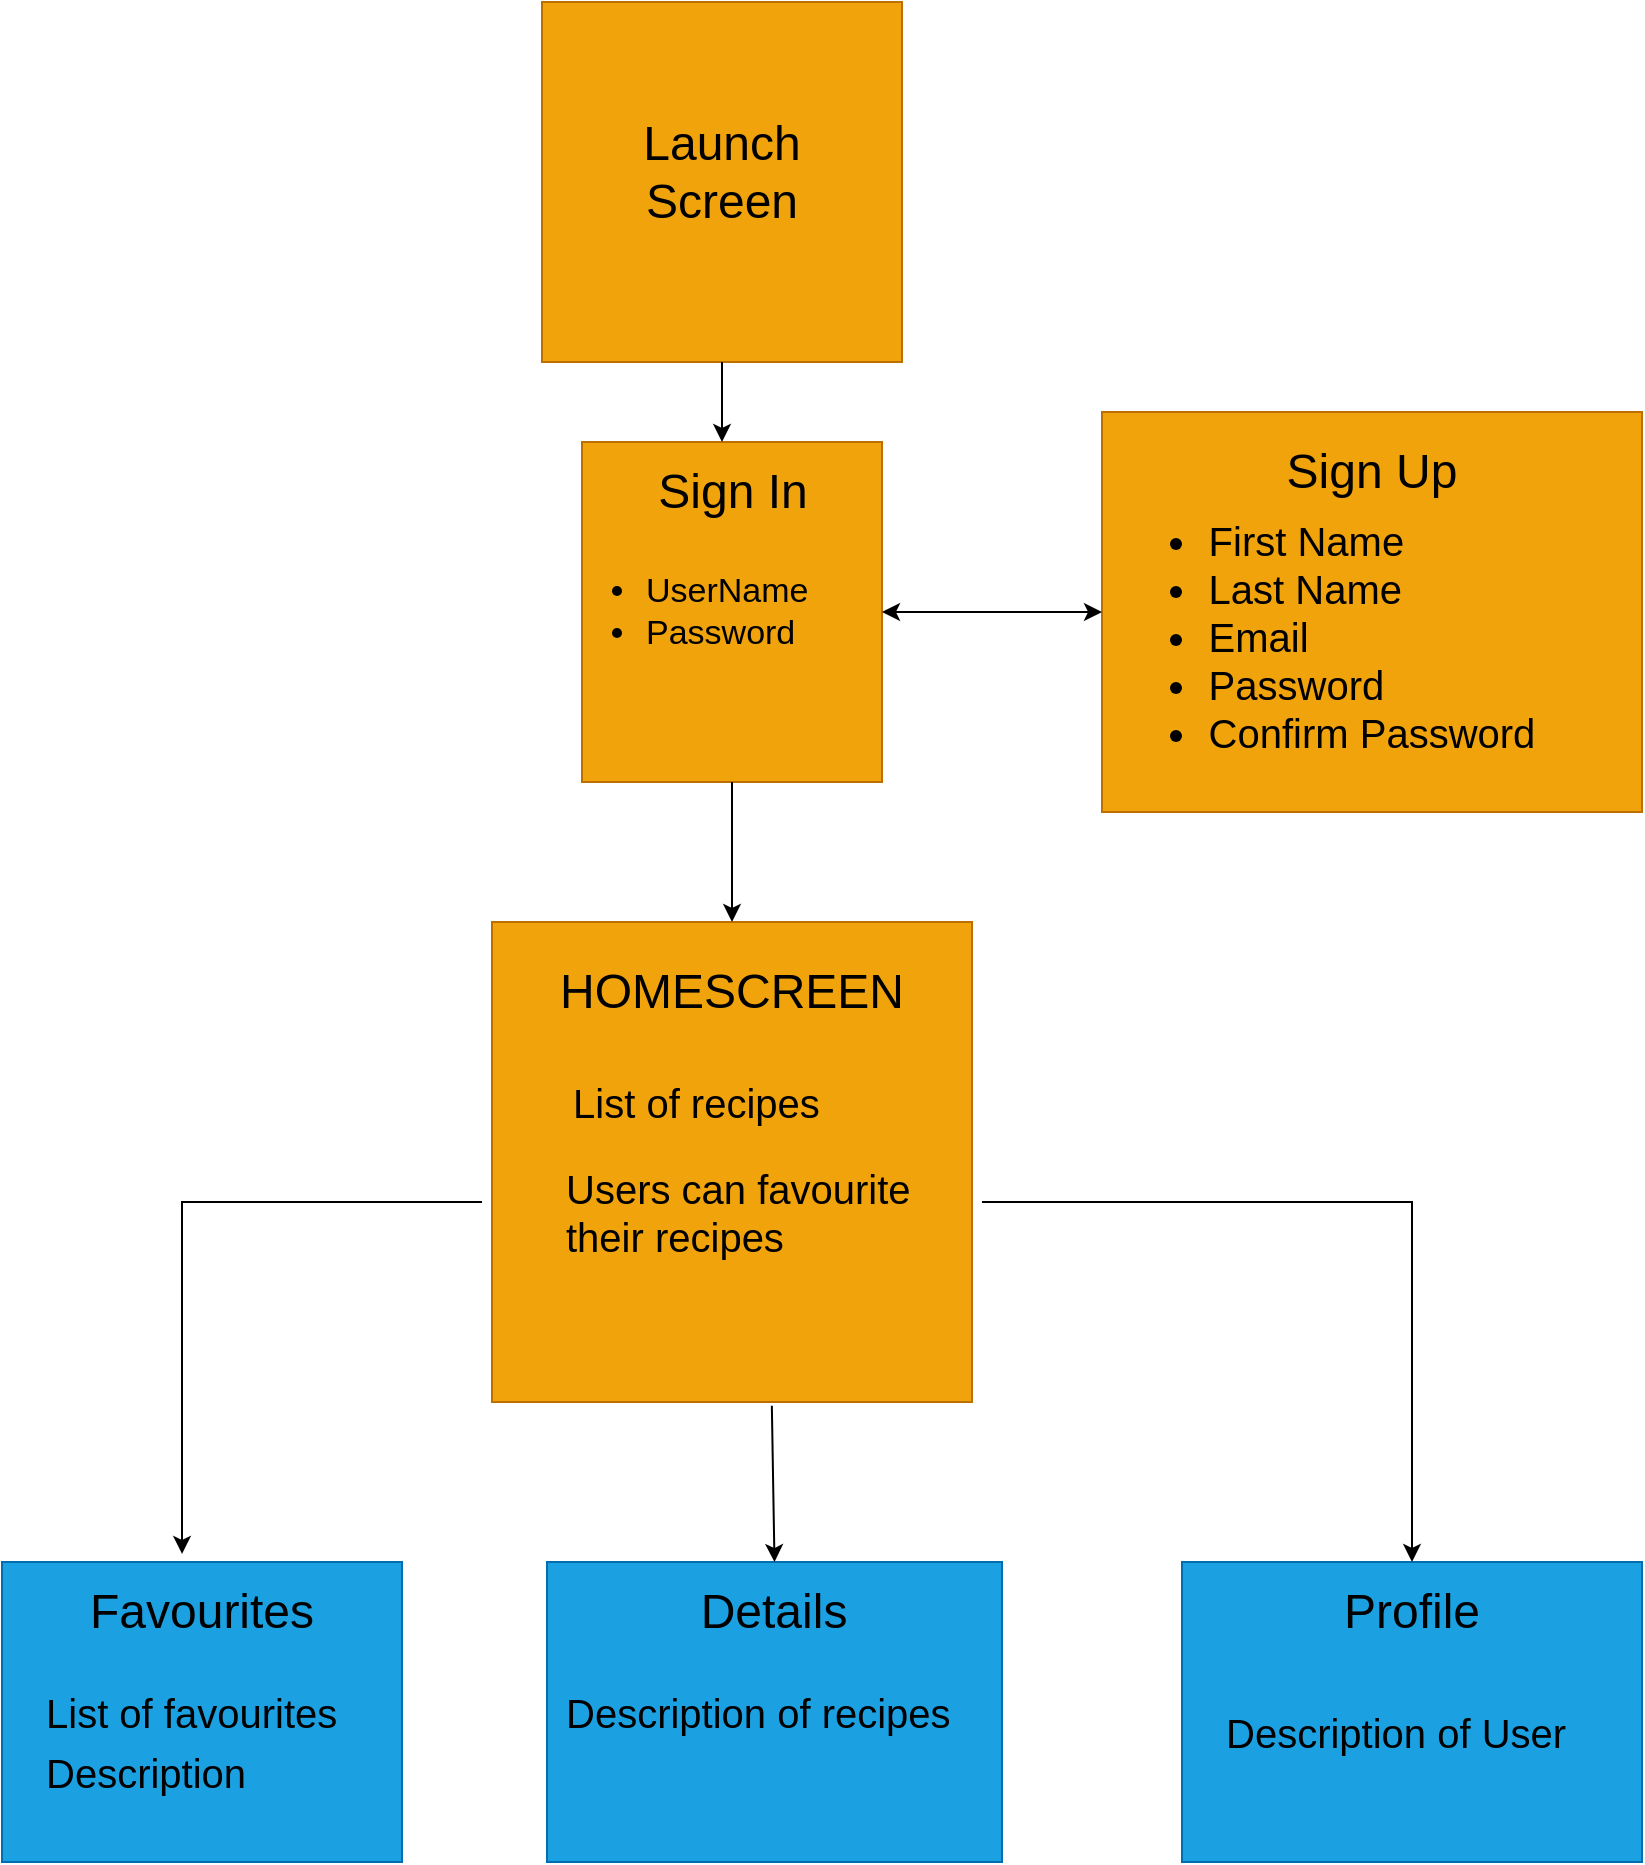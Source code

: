 <mxfile version="15.7.3" type="device"><diagram id="QbDQpoJWFvEx4ivQLaAw" name="Page-1"><mxGraphModel dx="1627" dy="906" grid="1" gridSize="10" guides="1" tooltips="1" connect="1" arrows="1" fold="1" page="1" pageScale="1" pageWidth="850" pageHeight="1100" math="0" shadow="0"><root><mxCell id="0"/><mxCell id="1" parent="0"/><mxCell id="6CV1HpT4y1lrc8azP69v-1" value="" style="whiteSpace=wrap;html=1;aspect=fixed;fillColor=#f0a30a;fontColor=#000000;strokeColor=#BD7000;" parent="1" vertex="1"><mxGeometry x="220" y="40" width="180" height="180" as="geometry"/></mxCell><mxCell id="6CV1HpT4y1lrc8azP69v-2" value="Launch Screen" style="text;html=1;strokeColor=none;fillColor=none;align=center;verticalAlign=middle;whiteSpace=wrap;rounded=0;fontColor=#000000;fontSize=24;" parent="1" vertex="1"><mxGeometry x="260" y="110" width="100" height="30" as="geometry"/></mxCell><mxCell id="6CV1HpT4y1lrc8azP69v-3" value="" style="rounded=0;whiteSpace=wrap;html=1;fillColor=#f0a30a;fontColor=#000000;strokeColor=#BD7000;" parent="1" vertex="1"><mxGeometry x="240" y="260" width="150" height="170" as="geometry"/></mxCell><mxCell id="6CV1HpT4y1lrc8azP69v-4" value="" style="rounded=0;whiteSpace=wrap;html=1;fillColor=#f0a30a;fontColor=#000000;strokeColor=#BD7000;" parent="1" vertex="1"><mxGeometry x="500" y="245" width="270" height="200" as="geometry"/></mxCell><mxCell id="6CV1HpT4y1lrc8azP69v-10" value="" style="endArrow=classic;html=1;rounded=0;exitX=0.5;exitY=1;exitDx=0;exitDy=0;" parent="1" source="6CV1HpT4y1lrc8azP69v-1" edge="1"><mxGeometry width="50" height="50" relative="1" as="geometry"><mxPoint x="157" y="220" as="sourcePoint"/><mxPoint x="310" y="260" as="targetPoint"/></mxGeometry></mxCell><mxCell id="6CV1HpT4y1lrc8azP69v-14" value="" style="endArrow=classic;startArrow=classic;html=1;rounded=0;exitX=1;exitY=0.5;exitDx=0;exitDy=0;entryX=0;entryY=0.5;entryDx=0;entryDy=0;" parent="1" source="6CV1HpT4y1lrc8azP69v-3" target="6CV1HpT4y1lrc8azP69v-4" edge="1"><mxGeometry width="50" height="50" relative="1" as="geometry"><mxPoint x="260" y="480" as="sourcePoint"/><mxPoint x="310" y="430" as="targetPoint"/></mxGeometry></mxCell><mxCell id="6CV1HpT4y1lrc8azP69v-15" value="" style="whiteSpace=wrap;html=1;aspect=fixed;fontSize=20;align=left;fillColor=#f0a30a;fontColor=#000000;strokeColor=#BD7000;" parent="1" vertex="1"><mxGeometry x="195" y="500" width="240" height="240" as="geometry"/></mxCell><mxCell id="6CV1HpT4y1lrc8azP69v-16" value="" style="endArrow=classic;html=1;rounded=0;fontSize=20;exitX=0.5;exitY=1;exitDx=0;exitDy=0;entryX=0.5;entryY=0;entryDx=0;entryDy=0;" parent="1" source="6CV1HpT4y1lrc8azP69v-3" target="6CV1HpT4y1lrc8azP69v-15" edge="1"><mxGeometry width="50" height="50" relative="1" as="geometry"><mxPoint x="240" y="500" as="sourcePoint"/><mxPoint x="290" y="450" as="targetPoint"/></mxGeometry></mxCell><mxCell id="6CV1HpT4y1lrc8azP69v-17" value="HOMESCREEN" style="text;html=1;strokeColor=none;fillColor=none;align=center;verticalAlign=middle;whiteSpace=wrap;rounded=0;fontSize=24;fontColor=#000000;" parent="1" vertex="1"><mxGeometry x="235" y="520" width="160" height="30" as="geometry"/></mxCell><mxCell id="6CV1HpT4y1lrc8azP69v-18" value="Sign In" style="text;html=1;strokeColor=none;fillColor=none;align=center;verticalAlign=middle;whiteSpace=wrap;rounded=0;fontSize=24;fontColor=#000000;" parent="1" vertex="1"><mxGeometry x="272.5" y="270" width="85" height="30" as="geometry"/></mxCell><mxCell id="6CV1HpT4y1lrc8azP69v-20" value="&lt;div style=&quot;font-size: 17px&quot;&gt;&lt;ul&gt;&lt;li&gt;UserName&lt;br&gt;&lt;/li&gt;&lt;li&gt;Password&lt;br&gt;&lt;/li&gt;&lt;/ul&gt;&lt;/div&gt;" style="text;html=1;strokeColor=none;fillColor=none;align=left;verticalAlign=middle;whiteSpace=wrap;rounded=0;fontSize=20;fontColor=#000000;" parent="1" vertex="1"><mxGeometry x="230" y="310" width="150" height="70" as="geometry"/></mxCell><mxCell id="6CV1HpT4y1lrc8azP69v-22" value="List of recipes&amp;nbsp;" style="text;html=1;strokeColor=none;fillColor=none;align=center;verticalAlign=middle;whiteSpace=wrap;rounded=0;fontSize=20;fontColor=#000000;" parent="1" vertex="1"><mxGeometry x="200" y="560" width="200" height="60" as="geometry"/></mxCell><mxCell id="6CV1HpT4y1lrc8azP69v-23" value="" style="rounded=0;whiteSpace=wrap;html=1;fontSize=20;align=center;fillColor=#1ba1e2;fontColor=#FF0000;strokeColor=#006EAF;" parent="1" vertex="1"><mxGeometry x="-50" y="820" width="200" height="150" as="geometry"/></mxCell><mxCell id="6CV1HpT4y1lrc8azP69v-24" value="" style="rounded=0;whiteSpace=wrap;html=1;fontSize=17;align=center;fillColor=#1ba1e2;fontColor=#FF0000;strokeColor=#006EAF;" parent="1" vertex="1"><mxGeometry x="222.5" y="820" width="227.5" height="150" as="geometry"/></mxCell><mxCell id="6CV1HpT4y1lrc8azP69v-25" value="" style="rounded=0;whiteSpace=wrap;html=1;fontSize=17;align=center;fillColor=#1ba1e2;fontColor=#FF0000;strokeColor=#006EAF;" parent="1" vertex="1"><mxGeometry x="540" y="820" width="230" height="150" as="geometry"/></mxCell><mxCell id="6CV1HpT4y1lrc8azP69v-26" value="" style="endArrow=classic;html=1;rounded=0;fontSize=17;entryX=0.5;entryY=0;entryDx=0;entryDy=0;exitX=0.583;exitY=1.008;exitDx=0;exitDy=0;exitPerimeter=0;" parent="1" source="6CV1HpT4y1lrc8azP69v-15" target="6CV1HpT4y1lrc8azP69v-24" edge="1"><mxGeometry width="50" height="50" relative="1" as="geometry"><mxPoint x="240" y="770" as="sourcePoint"/><mxPoint x="290" y="720" as="targetPoint"/></mxGeometry></mxCell><mxCell id="6CV1HpT4y1lrc8azP69v-27" value="" style="endArrow=classic;html=1;rounded=0;fontSize=17;entryX=0.5;entryY=0;entryDx=0;entryDy=0;" parent="1" target="6CV1HpT4y1lrc8azP69v-25" edge="1"><mxGeometry width="50" height="50" relative="1" as="geometry"><mxPoint x="440" y="640" as="sourcePoint"/><mxPoint x="280" y="820" as="targetPoint"/><Array as="points"><mxPoint x="655" y="640"/></Array></mxGeometry></mxCell><mxCell id="6CV1HpT4y1lrc8azP69v-28" value="" style="endArrow=classic;html=1;rounded=0;fontSize=17;entryX=0.45;entryY=-0.027;entryDx=0;entryDy=0;entryPerimeter=0;" parent="1" target="6CV1HpT4y1lrc8azP69v-23" edge="1"><mxGeometry width="50" height="50" relative="1" as="geometry"><mxPoint x="190" y="640" as="sourcePoint"/><mxPoint x="495" y="820" as="targetPoint"/><Array as="points"><mxPoint x="120" y="640"/><mxPoint x="40" y="640"/><mxPoint x="40" y="780"/></Array></mxGeometry></mxCell><mxCell id="zneqeI8XAXxAYSzjhEqu-1" value="Users can favourite their recipes" style="text;html=1;strokeColor=none;fillColor=none;align=left;verticalAlign=middle;whiteSpace=wrap;rounded=0;fontColor=#000000;fontSize=20;" parent="1" vertex="1"><mxGeometry x="230" y="630" width="185" height="30" as="geometry"/></mxCell><mxCell id="zneqeI8XAXxAYSzjhEqu-4" value="Details" style="text;html=1;strokeColor=none;fillColor=none;align=center;verticalAlign=middle;whiteSpace=wrap;rounded=0;fontSize=24;fontColor=#000000;" parent="1" vertex="1"><mxGeometry x="306.25" y="830" width="60" height="30" as="geometry"/></mxCell><mxCell id="zneqeI8XAXxAYSzjhEqu-5" value="Description&amp;nbsp;of recipes" style="text;html=1;strokeColor=none;fillColor=none;align=left;verticalAlign=middle;whiteSpace=wrap;rounded=0;fontSize=20;fontColor=#000000;strokeWidth=2;" parent="1" vertex="1"><mxGeometry x="230" y="880" width="240" height="30" as="geometry"/></mxCell><mxCell id="zneqeI8XAXxAYSzjhEqu-7" value="Profile" style="text;html=1;strokeColor=none;fillColor=none;align=center;verticalAlign=middle;whiteSpace=wrap;rounded=0;fontSize=24;fontColor=#000000;" parent="1" vertex="1"><mxGeometry x="605" y="830" width="100" height="30" as="geometry"/></mxCell><mxCell id="zneqeI8XAXxAYSzjhEqu-8" value="Description&amp;nbsp;of User" style="text;html=1;strokeColor=none;fillColor=none;align=left;verticalAlign=middle;whiteSpace=wrap;rounded=0;fontSize=20;fontColor=#000000;" parent="1" vertex="1"><mxGeometry x="560" y="880" width="200" height="50" as="geometry"/></mxCell><mxCell id="zneqeI8XAXxAYSzjhEqu-9" value="Favourites" style="text;html=1;strokeColor=none;fillColor=none;align=center;verticalAlign=middle;whiteSpace=wrap;rounded=0;fontSize=24;fontColor=#000000;" parent="1" vertex="1"><mxGeometry x="20" y="830" width="60" height="30" as="geometry"/></mxCell><mxCell id="zneqeI8XAXxAYSzjhEqu-10" value="List of favourites" style="text;html=1;strokeColor=none;fillColor=none;align=left;verticalAlign=middle;whiteSpace=wrap;rounded=0;fontSize=20;fontColor=#000000;" parent="1" vertex="1"><mxGeometry x="-30" y="880" width="160" height="30" as="geometry"/></mxCell><mxCell id="zneqeI8XAXxAYSzjhEqu-11" value="Description" style="text;html=1;strokeColor=none;fillColor=none;align=left;verticalAlign=middle;whiteSpace=wrap;rounded=0;fontSize=20;fontColor=#000000;" parent="1" vertex="1"><mxGeometry x="-30" y="910" width="60" height="30" as="geometry"/></mxCell><mxCell id="YDjJgvAeuLNosrNeu6_q-3" value="Sign Up" style="text;html=1;strokeColor=none;fillColor=none;align=center;verticalAlign=middle;whiteSpace=wrap;rounded=0;fontSize=24;fontColor=#000000;" parent="1" vertex="1"><mxGeometry x="570" y="260" width="130" height="30" as="geometry"/></mxCell><mxCell id="YDjJgvAeuLNosrNeu6_q-4" value="&lt;font style=&quot;font-size: 20px;&quot;&gt;&lt;br style=&quot;font-size: 20px;&quot;&gt;&lt;/font&gt;&lt;h1 style=&quot;text-align: left; font-size: 20px;&quot;&gt;&lt;div style=&quot;font-weight: normal; font-size: 20px;&quot;&gt;&lt;ul style=&quot;font-size: 20px;&quot;&gt;&lt;li style=&quot;font-size: 20px;&quot;&gt;&lt;font style=&quot;font-size: 20px;&quot;&gt;First Name&lt;br style=&quot;font-size: 20px;&quot;&gt;&lt;/font&gt;&lt;/li&gt;&lt;li style=&quot;font-size: 20px;&quot;&gt;&lt;font style=&quot;font-size: 20px;&quot;&gt;Last Name&lt;/font&gt;&lt;/li&gt;&lt;li style=&quot;font-size: 20px;&quot;&gt;&lt;font style=&quot;font-size: 20px;&quot;&gt;Email&lt;br style=&quot;font-size: 20px;&quot;&gt;&lt;/font&gt;&lt;/li&gt;&lt;li style=&quot;font-size: 20px;&quot;&gt;&lt;font style=&quot;font-size: 20px;&quot;&gt;Password&lt;br style=&quot;font-size: 20px;&quot;&gt;&lt;/font&gt;&lt;/li&gt;&lt;li style=&quot;font-size: 20px;&quot;&gt;&lt;font style=&quot;font-size: 20px;&quot;&gt;Confirm Password&lt;/font&gt;&lt;/li&gt;&lt;/ul&gt;&lt;/div&gt;&lt;/h1&gt;" style="text;html=1;strokeColor=none;fillColor=none;align=center;verticalAlign=middle;whiteSpace=wrap;rounded=0;fontSize=20;fontColor=#000000;" parent="1" vertex="1"><mxGeometry x="500" y="325" width="230" height="40" as="geometry"/></mxCell></root></mxGraphModel></diagram></mxfile>